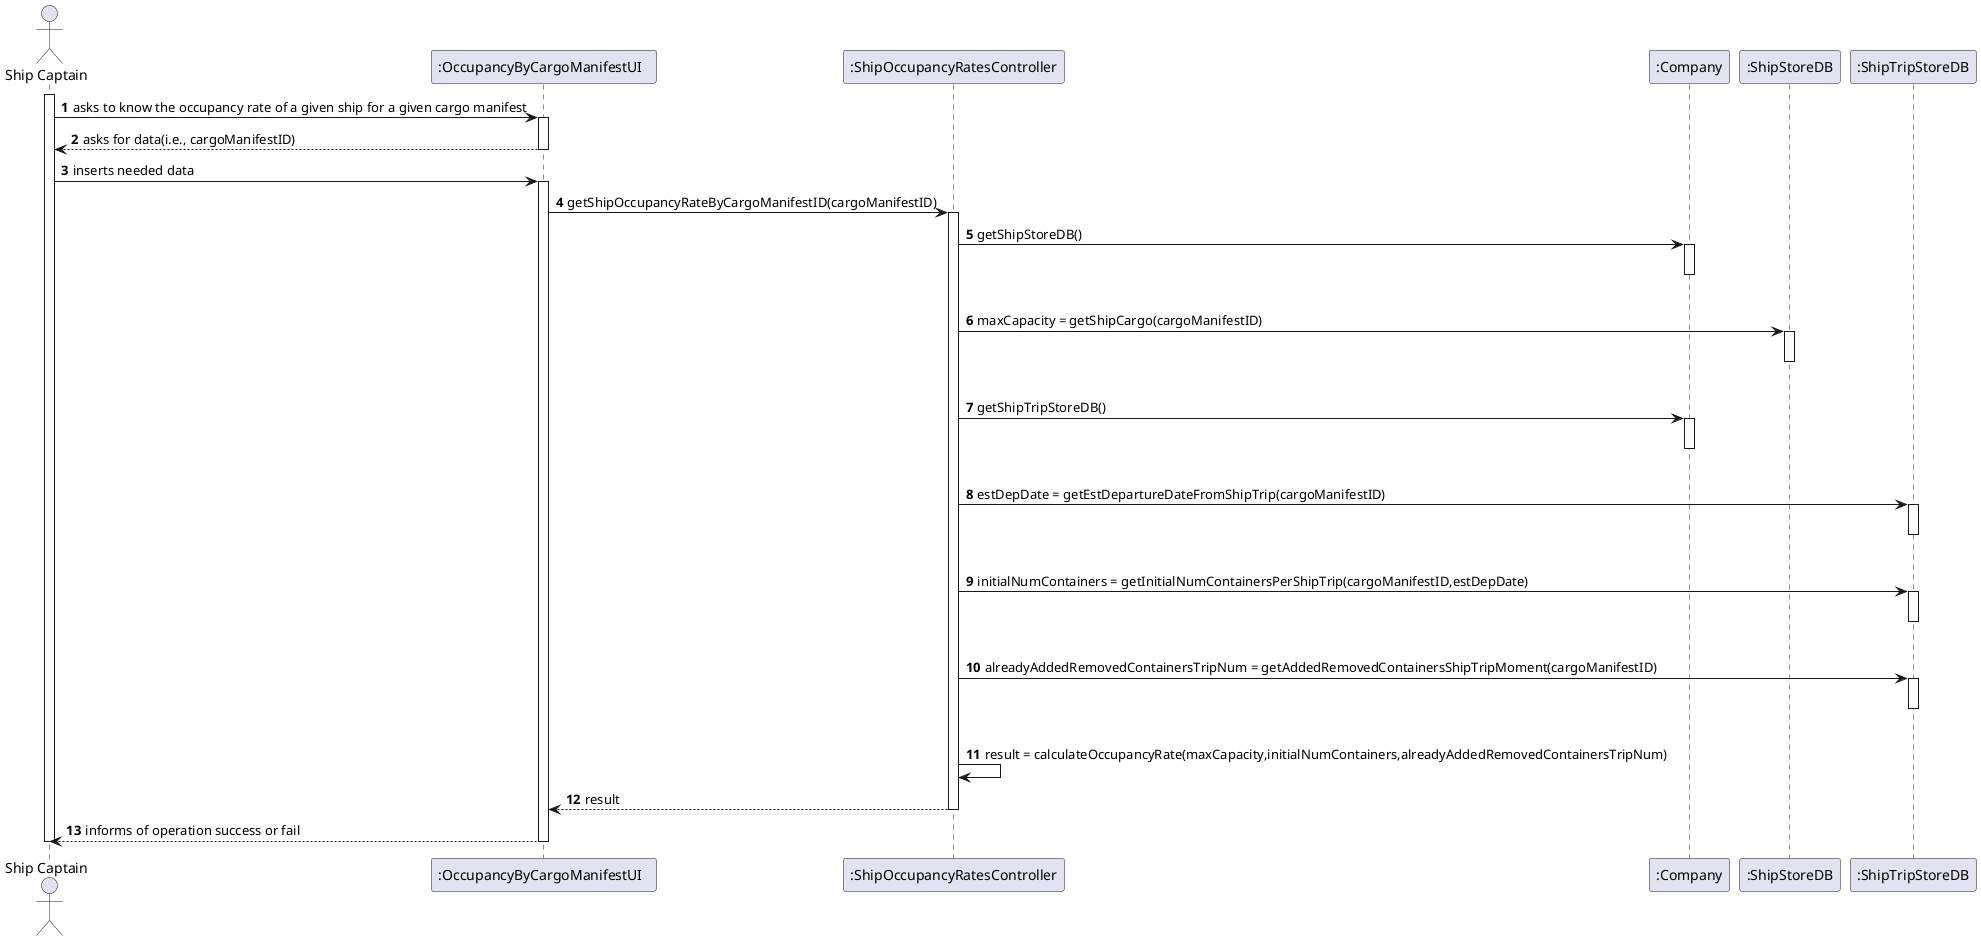 @startuml
autonumber
'hide footbox
actor "Ship Captain" as SC
participant ":OccupancyByCargoManifestUI  " as UI
participant ":ShipOccupancyRatesController" as CTRL
participant ":Company" as CMP
participant ":ShipStoreDB" as SS
participant ":ShipTripStoreDB" as STS

activate SC
SC -> UI : asks to know the occupancy rate of a given ship for a given cargo manifest
activate UI
UI --> SC : asks for data(i.e., cargoManifestID)
deactivate UI
SC -> UI : inserts needed data
activate UI
UI -> CTRL : getShipOccupancyRateByCargoManifestID(cargoManifestID)
activate CTRL
CTRL -> CMP : getShipStoreDB()
activate CMP
|||
deactivate CMP
CTRL -> SS : maxCapacity = getShipCargo(cargoManifestID)
activate SS
|||
deactivate SS
CTRL -> CMP : getShipTripStoreDB()
activate CMP
|||
deactivate CMP
CTRL -> STS : estDepDate = getEstDepartureDateFromShipTrip(cargoManifestID)
activate STS
|||
deactivate STS
CTRL -> STS : initialNumContainers = getInitialNumContainersPerShipTrip(cargoManifestID,estDepDate)
activate STS
|||
deactivate STS
CTRL -> STS : alreadyAddedRemovedContainersTripNum = getAddedRemovedContainersShipTripMoment(cargoManifestID)
activate STS
|||
deactivate STS
CTRL -> CTRL : result = calculateOccupancyRate(maxCapacity,initialNumContainers,alreadyAddedRemovedContainersTripNum)
CTRL --> UI : result
deactivate CTRL
UI --> SC : informs of operation success or fail
deactivate UI
deactivate SC

@enduml
